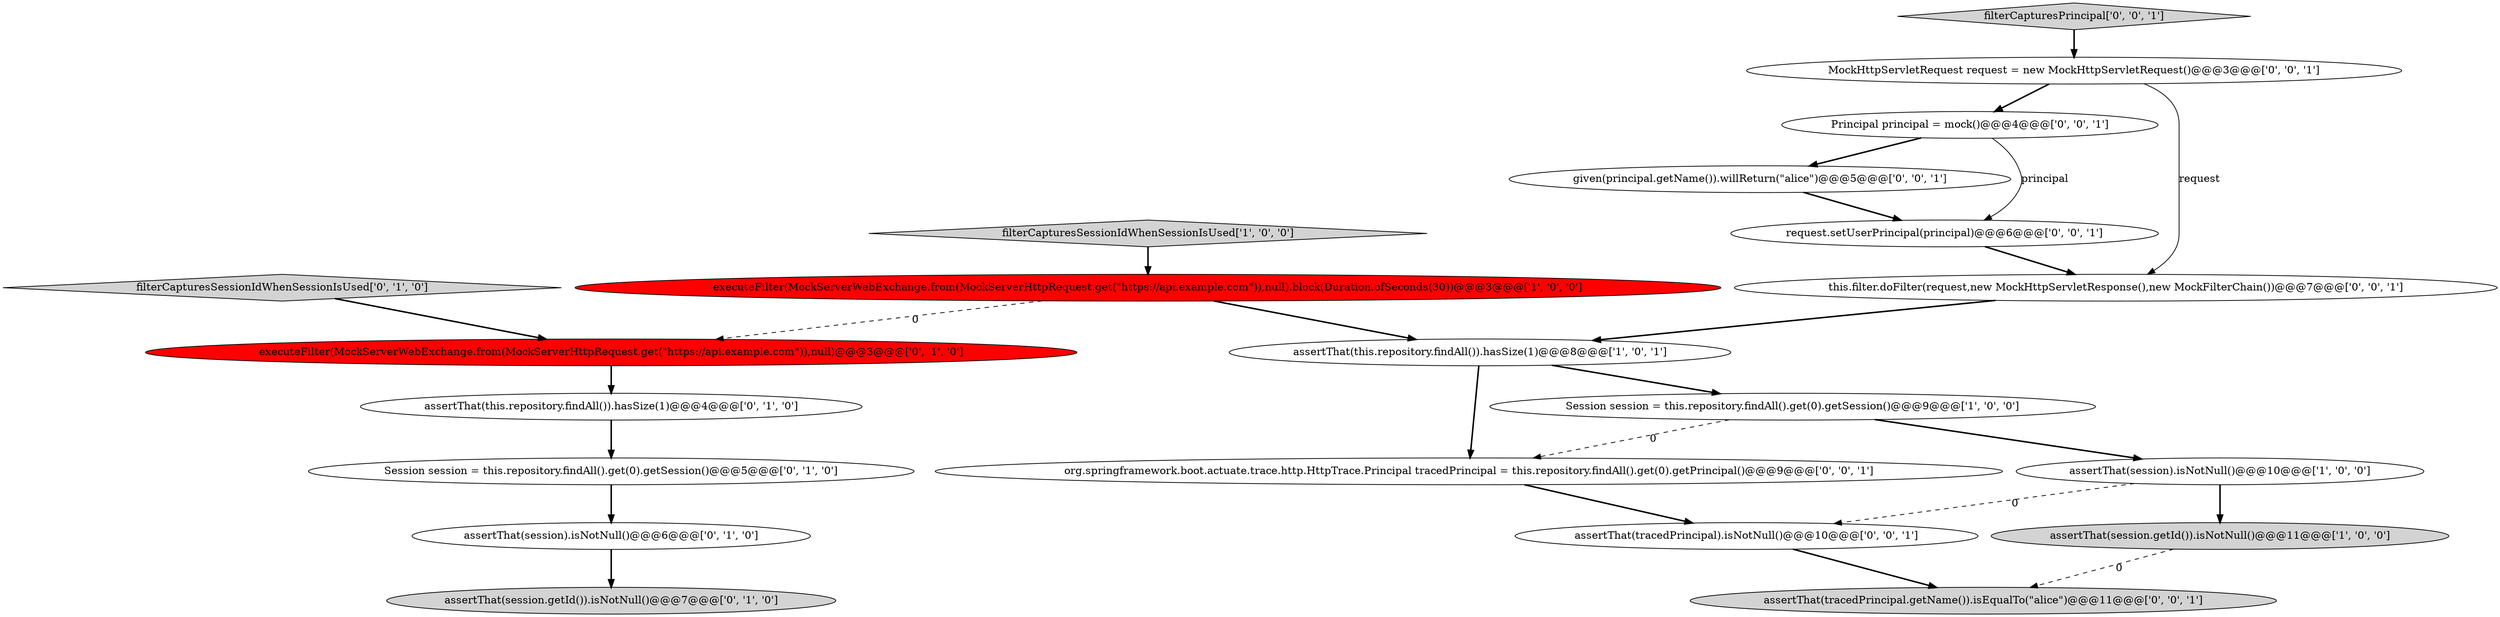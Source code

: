 digraph {
0 [style = filled, label = "filterCapturesSessionIdWhenSessionIsUsed['1', '0', '0']", fillcolor = lightgray, shape = diamond image = "AAA0AAABBB1BBB"];
15 [style = filled, label = "request.setUserPrincipal(principal)@@@6@@@['0', '0', '1']", fillcolor = white, shape = ellipse image = "AAA0AAABBB3BBB"];
11 [style = filled, label = "assertThat(this.repository.findAll()).hasSize(1)@@@4@@@['0', '1', '0']", fillcolor = white, shape = ellipse image = "AAA0AAABBB2BBB"];
19 [style = filled, label = "assertThat(tracedPrincipal.getName()).isEqualTo(\"alice\")@@@11@@@['0', '0', '1']", fillcolor = lightgray, shape = ellipse image = "AAA0AAABBB3BBB"];
2 [style = filled, label = "assertThat(session.getId()).isNotNull()@@@11@@@['1', '0', '0']", fillcolor = lightgray, shape = ellipse image = "AAA0AAABBB1BBB"];
8 [style = filled, label = "executeFilter(MockServerWebExchange.from(MockServerHttpRequest.get(\"https://api.example.com\")),null)@@@3@@@['0', '1', '0']", fillcolor = red, shape = ellipse image = "AAA1AAABBB2BBB"];
18 [style = filled, label = "org.springframework.boot.actuate.trace.http.HttpTrace.Principal tracedPrincipal = this.repository.findAll().get(0).getPrincipal()@@@9@@@['0', '0', '1']", fillcolor = white, shape = ellipse image = "AAA0AAABBB3BBB"];
10 [style = filled, label = "filterCapturesSessionIdWhenSessionIsUsed['0', '1', '0']", fillcolor = lightgray, shape = diamond image = "AAA0AAABBB2BBB"];
5 [style = filled, label = "assertThat(this.repository.findAll()).hasSize(1)@@@8@@@['1', '0', '1']", fillcolor = white, shape = ellipse image = "AAA0AAABBB1BBB"];
14 [style = filled, label = "assertThat(tracedPrincipal).isNotNull()@@@10@@@['0', '0', '1']", fillcolor = white, shape = ellipse image = "AAA0AAABBB3BBB"];
16 [style = filled, label = "MockHttpServletRequest request = new MockHttpServletRequest()@@@3@@@['0', '0', '1']", fillcolor = white, shape = ellipse image = "AAA0AAABBB3BBB"];
3 [style = filled, label = "Session session = this.repository.findAll().get(0).getSession()@@@9@@@['1', '0', '0']", fillcolor = white, shape = ellipse image = "AAA0AAABBB1BBB"];
17 [style = filled, label = "this.filter.doFilter(request,new MockHttpServletResponse(),new MockFilterChain())@@@7@@@['0', '0', '1']", fillcolor = white, shape = ellipse image = "AAA0AAABBB3BBB"];
20 [style = filled, label = "filterCapturesPrincipal['0', '0', '1']", fillcolor = lightgray, shape = diamond image = "AAA0AAABBB3BBB"];
12 [style = filled, label = "given(principal.getName()).willReturn(\"alice\")@@@5@@@['0', '0', '1']", fillcolor = white, shape = ellipse image = "AAA0AAABBB3BBB"];
7 [style = filled, label = "assertThat(session).isNotNull()@@@6@@@['0', '1', '0']", fillcolor = white, shape = ellipse image = "AAA0AAABBB2BBB"];
4 [style = filled, label = "assertThat(session).isNotNull()@@@10@@@['1', '0', '0']", fillcolor = white, shape = ellipse image = "AAA0AAABBB1BBB"];
1 [style = filled, label = "executeFilter(MockServerWebExchange.from(MockServerHttpRequest.get(\"https://api.example.com\")),null).block(Duration.ofSeconds(30))@@@3@@@['1', '0', '0']", fillcolor = red, shape = ellipse image = "AAA1AAABBB1BBB"];
13 [style = filled, label = "Principal principal = mock()@@@4@@@['0', '0', '1']", fillcolor = white, shape = ellipse image = "AAA0AAABBB3BBB"];
6 [style = filled, label = "Session session = this.repository.findAll().get(0).getSession()@@@5@@@['0', '1', '0']", fillcolor = white, shape = ellipse image = "AAA0AAABBB2BBB"];
9 [style = filled, label = "assertThat(session.getId()).isNotNull()@@@7@@@['0', '1', '0']", fillcolor = lightgray, shape = ellipse image = "AAA0AAABBB2BBB"];
1->5 [style = bold, label=""];
5->3 [style = bold, label=""];
17->5 [style = bold, label=""];
16->13 [style = bold, label=""];
2->19 [style = dashed, label="0"];
3->18 [style = dashed, label="0"];
11->6 [style = bold, label=""];
13->15 [style = solid, label="principal"];
12->15 [style = bold, label=""];
14->19 [style = bold, label=""];
5->18 [style = bold, label=""];
4->2 [style = bold, label=""];
3->4 [style = bold, label=""];
7->9 [style = bold, label=""];
15->17 [style = bold, label=""];
13->12 [style = bold, label=""];
20->16 [style = bold, label=""];
10->8 [style = bold, label=""];
0->1 [style = bold, label=""];
1->8 [style = dashed, label="0"];
4->14 [style = dashed, label="0"];
6->7 [style = bold, label=""];
8->11 [style = bold, label=""];
18->14 [style = bold, label=""];
16->17 [style = solid, label="request"];
}
